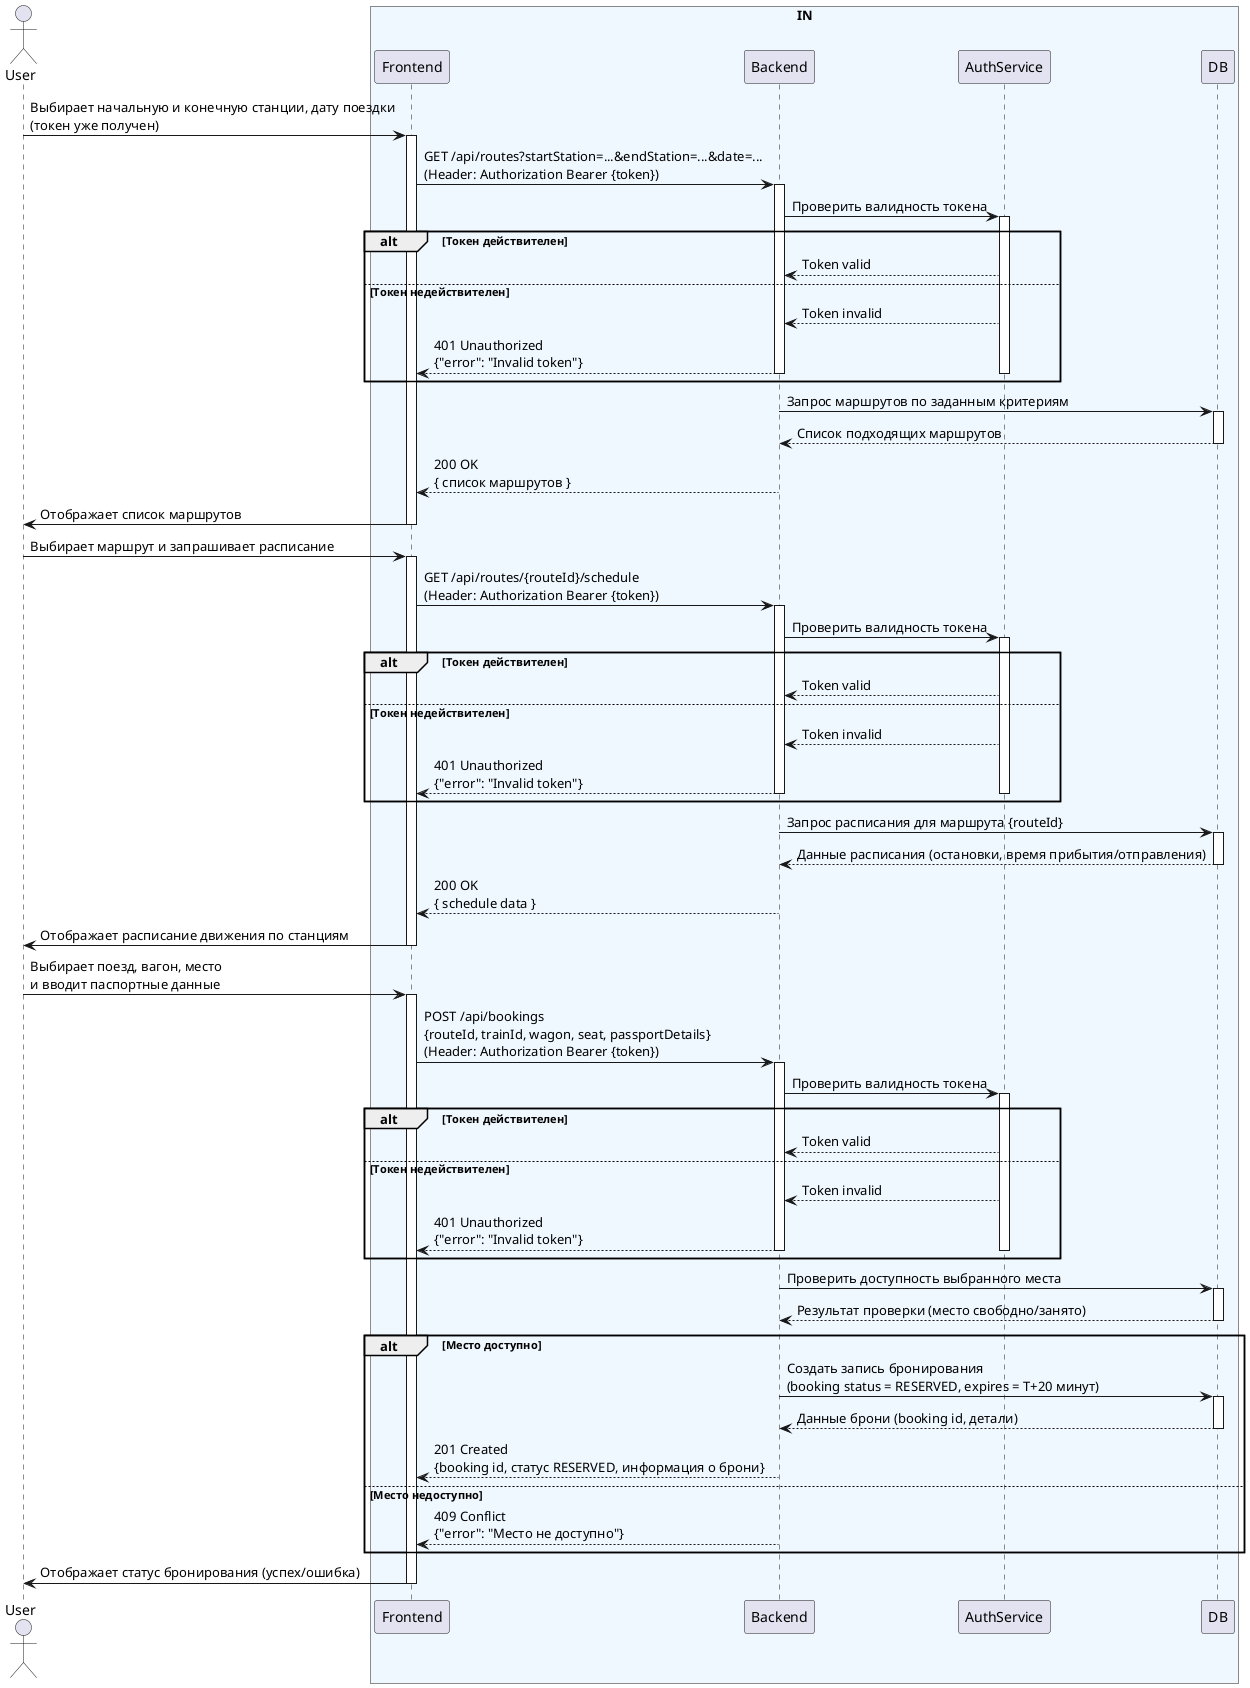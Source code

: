 @startuml seq_ticket_booking_with_token

actor User

box "IN" #AliceBlue
    participant Frontend
    participant Backend
    participant AuthService
    participant DB
end box

' ===== Получение маршрутов =====

User -> Frontend: Выбирает начальную и конечную станции, дату поездки\n(токен уже получен)
activate Frontend
Frontend -> Backend: GET /api/routes?startStation=...&endStation=...&date=...\n(Header: Authorization Bearer {token})
activate Backend

' Проверяем валидность токена для запроса маршрутов
Backend -> AuthService: Проверить валидность токена
activate AuthService
alt Токен действителен
    AuthService --> Backend: Token valid
else Токен недействителен
    AuthService --> Backend: Token invalid
    Backend --> Frontend: 401 Unauthorized\n{"error": "Invalid token"}
    deactivate AuthService
    deactivate Backend
end
deactivate AuthService

Backend -> DB: Запрос маршрутов по заданным критериям
activate DB
DB --> Backend: Список подходящих маршрутов
deactivate DB

Backend --> Frontend: 200 OK\n{ список маршрутов }
deactivate Backend
Frontend -> User: Отображает список маршрутов
deactivate Frontend

' ===== Просмотр расписания =====

User -> Frontend: Выбирает маршрут и запрашивает расписание
activate Frontend
Frontend -> Backend: GET /api/routes/{routeId}/schedule\n(Header: Authorization Bearer {token})
activate Backend

' Проверяем токен для запроса расписания
Backend -> AuthService: Проверить валидность токена
activate AuthService
alt Токен действителен
    AuthService --> Backend: Token valid
else Токен недействителен
    AuthService --> Backend: Token invalid
    Backend --> Frontend: 401 Unauthorized\n{"error": "Invalid token"}
    deactivate AuthService
    deactivate Backend
end
deactivate AuthService

Backend -> DB: Запрос расписания для маршрута {routeId}
activate DB
DB --> Backend: Данные расписания (остановки, время прибытия/отправления)
deactivate DB

Backend --> Frontend: 200 OK\n{ schedule data }
deactivate Backend
Frontend -> User: Отображает расписание движения по станциям
deactivate Frontend

' ===== Выбор поезда и бронирование билета =====

User -> Frontend: Выбирает поезд, вагон, место\nи вводит паспортные данные
activate Frontend
Frontend -> Backend: POST /api/bookings\n{routeId, trainId, wagon, seat, passportDetails}\n(Header: Authorization Bearer {token})
activate Backend

' Проверяем токен для процесса бронирования
Backend -> AuthService: Проверить валидность токена
activate AuthService
alt Токен действителен
    AuthService --> Backend: Token valid
else Токен недействителен
    AuthService --> Backend: Token invalid
    Backend --> Frontend: 401 Unauthorized\n{"error": "Invalid token"}
    deactivate AuthService
    deactivate Backend
end
deactivate AuthService

Backend -> DB: Проверить доступность выбранного места
activate DB
DB --> Backend: Результат проверки (место свободно/занято)
deactivate DB

alt Место доступно
    Backend -> DB: Создать запись бронирования\n(booking status = RESERVED, expires = T+20 минут)
    activate DB
    DB --> Backend: Данные брони (booking id, детали)
    deactivate DB
    
    Backend --> Frontend: 201 Created\n{booking id, статус RESERVED, информация о брони}
else Место недоступно
    Backend --> Frontend: 409 Conflict\n{"error": "Место не доступно"}
end
deactivate Backend

Frontend -> User: Отображает статус бронирования (успех/ошибка)
deactivate Frontend

@enduml
